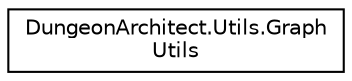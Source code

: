 digraph "Graphical Class Hierarchy"
{
  edge [fontname="Helvetica",fontsize="10",labelfontname="Helvetica",labelfontsize="10"];
  node [fontname="Helvetica",fontsize="10",shape=record];
  rankdir="LR";
  Node1 [label="DungeonArchitect.Utils.Graph\lUtils",height=0.2,width=0.4,color="black", fillcolor="white", style="filled",URL="$class_dungeon_architect_1_1_utils_1_1_graph_utils.html",tooltip="Theme graph utility functions "];
}
